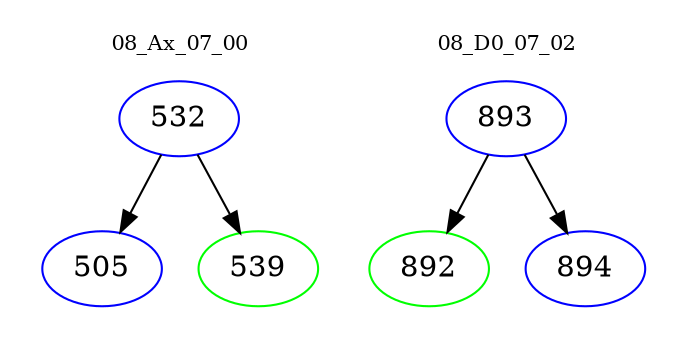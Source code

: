 digraph{
subgraph cluster_0 {
color = white
label = "08_Ax_07_00";
fontsize=10;
T0_532 [label="532", color="blue"]
T0_532 -> T0_505 [color="black"]
T0_505 [label="505", color="blue"]
T0_532 -> T0_539 [color="black"]
T0_539 [label="539", color="green"]
}
subgraph cluster_1 {
color = white
label = "08_D0_07_02";
fontsize=10;
T1_893 [label="893", color="blue"]
T1_893 -> T1_892 [color="black"]
T1_892 [label="892", color="green"]
T1_893 -> T1_894 [color="black"]
T1_894 [label="894", color="blue"]
}
}
